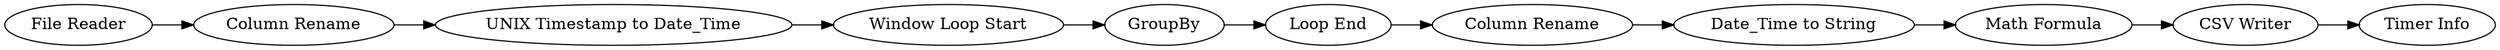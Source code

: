 digraph {
	7 -> 8
	9 -> 5
	8 -> 9
	11 -> 20
	5 -> 10
	21 -> 22
	22 -> 11
	6 -> 7
	10 -> 21
	4 -> 6
	5 [label="Loop End"]
	20 [label="Timer Info"]
	7 [label="UNIX Timestamp to Date_Time"]
	22 [label="Math Formula"]
	9 [label=GroupBy]
	11 [label="CSV Writer"]
	4 [label="File Reader"]
	21 [label="Date_Time to String"]
	6 [label="Column Rename"]
	8 [label="Window Loop Start"]
	10 [label="Column Rename"]
	rankdir=LR
}
